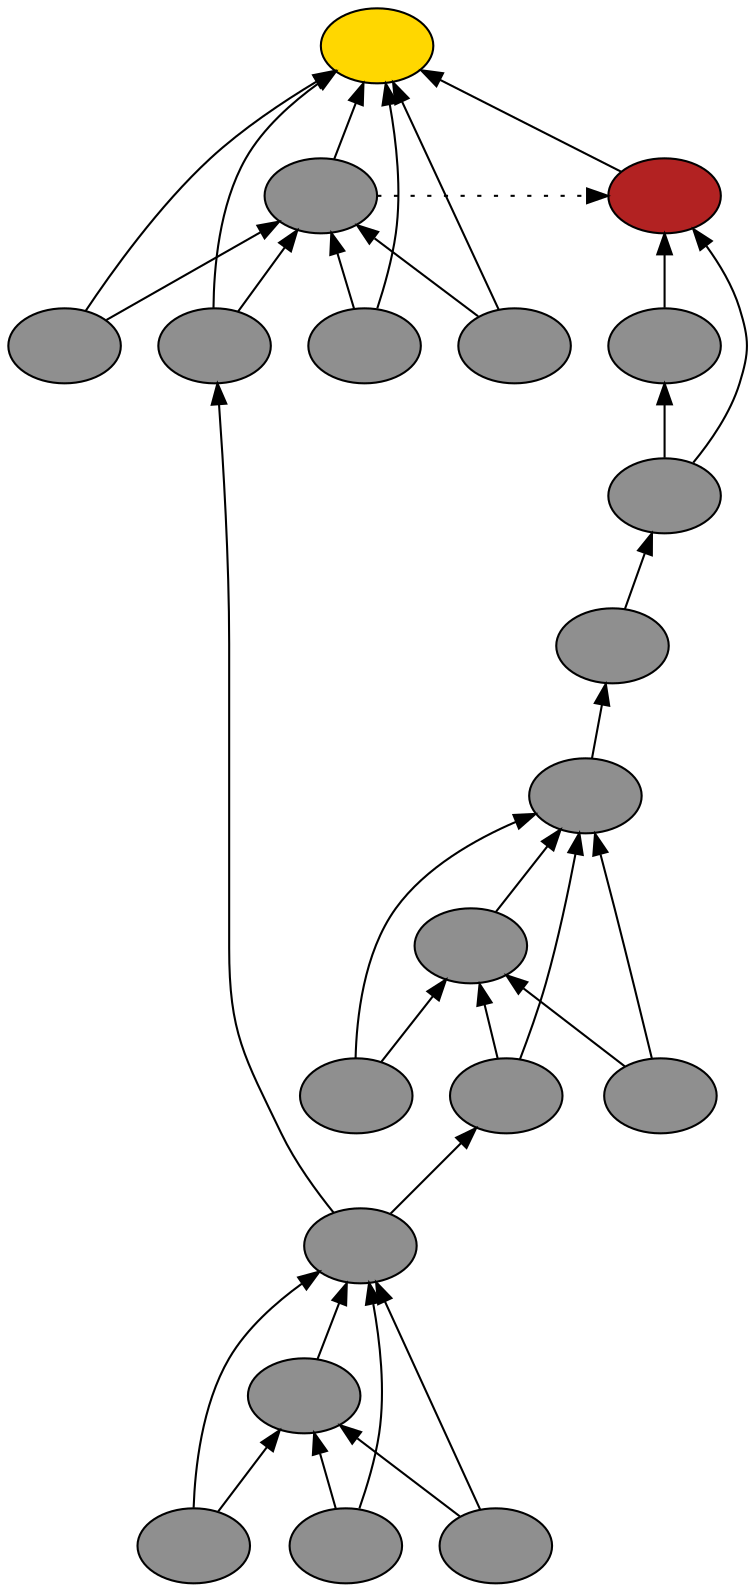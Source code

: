 digraph {
rankdir=BT
fontsize=24
subgraph clster1 {
subgraph clster2 {
"52093376"["fillcolor"="grey56" "fontsize"="24" "label"="" "shape"="ellipse" "style"="filled" ]
"52055632"["fillcolor"="grey56" "fontsize"="24" "label"="" "shape"="ellipse" "style"="filled" ]
"52544224"["fillcolor"="grey56" "fontsize"="24" "label"="" "shape"="ellipse" "style"="filled" ]
"53241904"["fillcolor"="grey56" "fontsize"="24" "label"="" "shape"="ellipse" "style"="filled" ]
"51199488"["fillcolor"="grey56" "fontsize"="24" "label"="" "shape"="ellipse" "style"="filled" ]
}

subgraph clster3 {
"44802352"["fillcolor"="grey56" "fontsize"="24" "label"="" "shape"="ellipse" "style"="filled" ]
"51808576"["fillcolor"="grey56" "fontsize"="24" "label"="" "shape"="ellipse" "style"="filled" ]
"51254864"["fillcolor"="grey56" "fontsize"="24" "label"="" "shape"="ellipse" "style"="filled" ]
"51507648"["fillcolor"="grey56" "fontsize"="24" "label"="" "shape"="ellipse" "style"="filled" ]
"51110384"["fillcolor"="grey56" "fontsize"="24" "label"="" "shape"="ellipse" "style"="filled" ]
}

subgraph clster4 {
"51311168"["fillcolor"="grey56" "fontsize"="24" "label"="" "shape"="ellipse" "style"="filled" ]
}

subgraph clster5 {
"51194512"["fillcolor"="gold" "fontsize"="24" "label"="" "shape"="ellipse" "style"="filled" ]
"53546816"["fillcolor"="grey56" "fontsize"="24" "label"="" "shape"="ellipse" "style"="filled" ]
"51481088"["fillcolor"="grey56" "fontsize"="24" "label"="" "shape"="ellipse" "style"="filled" ]
"53523952"["fillcolor"="grey56" "fontsize"="24" "label"="" "shape"="ellipse" "style"="filled" ]
"53551152"["fillcolor"="grey56" "fontsize"="24" "label"="" "shape"="ellipse" "style"="filled" ]
"53544432"["fillcolor"="grey56" "fontsize"="24" "label"="" "shape"="ellipse" "style"="filled" ]
}

}

subgraph clster6 {
"51810736"["fillcolor"="firebrick" "fontsize"="24" "label"="" "shape"="ellipse" "style"="filled" ]
"51358032"["fillcolor"="grey56" "fontsize"="24" "label"="" "shape"="ellipse" "style"="filled" ]
"51082384"["fillcolor"="grey56" "fontsize"="24" "label"="" "shape"="ellipse" "style"="filled" ]
}

"51254864" -> "44802352"["arrowhead"="normal" "color"="black" "constraint"="true" "style"="solid" ]
"51254864" -> "51808576"["arrowhead"="normal" "color"="black" "constraint"="true" "style"="solid" ]
"51507648" -> "44802352"["arrowhead"="normal" "color"="black" "constraint"="true" "style"="solid" ]
"51507648" -> "51808576"["arrowhead"="normal" "color"="black" "constraint"="true" "style"="solid" ]
"52093376" -> "51507648"["arrowhead"="normal" "color"="black" "constraint"="true" "style"="solid" ]
"51110384" -> "44802352"["arrowhead"="normal" "color"="black" "constraint"="true" "style"="solid" ]
"51110384" -> "51808576"["arrowhead"="normal" "color"="black" "constraint"="true" "style"="solid" ]
"51808576" -> "44802352"["arrowhead"="normal" "color"="black" "constraint"="true" "style"="solid" ]
"51481088" -> "51194512"["arrowhead"="normal" "color"="black" "constraint"="true" "style"="solid" ]
"51481088" -> "53546816"["arrowhead"="normal" "color"="black" "constraint"="true" "style"="solid" ]
"53523952" -> "51194512"["arrowhead"="normal" "color"="black" "constraint"="true" "style"="solid" ]
"53523952" -> "53546816"["arrowhead"="normal" "color"="black" "constraint"="true" "style"="solid" ]
"52093376" -> "53523952"["arrowhead"="normal" "color"="black" "constraint"="true" "style"="solid" ]
"53551152" -> "51194512"["arrowhead"="normal" "color"="black" "constraint"="true" "style"="solid" ]
"53551152" -> "53546816"["arrowhead"="normal" "color"="black" "constraint"="true" "style"="solid" ]
"53544432" -> "51194512"["arrowhead"="normal" "color"="black" "constraint"="true" "style"="solid" ]
"53544432" -> "53546816"["arrowhead"="normal" "color"="black" "constraint"="true" "style"="solid" ]
"53546816" -> "51194512"["arrowhead"="normal" "color"="black" "constraint"="true" "style"="solid" ]
"51810736" -> "51194512"["arrowhead"="normal" "color"="black" "constraint"="true" "style"="solid" ]
"53546816" -> "51810736"["arrowhead"="normal" "color"="black" "constraint"="false" "style"="dotted" ]
"44802352" -> "51311168"["arrowhead"="normal" "color"="black" "constraint"="true" "style"="solid" ]
"51082384" -> "51810736"["arrowhead"="normal" "color"="black" "constraint"="true" "style"="solid" ]
"51082384" -> "51358032"["arrowhead"="normal" "color"="black" "constraint"="true" "style"="solid" ]
"51311168" -> "51082384"["arrowhead"="normal" "color"="black" "constraint"="true" "style"="solid" ]
"51358032" -> "51810736"["arrowhead"="normal" "color"="black" "constraint"="true" "style"="solid" ]
"52544224" -> "52093376"["arrowhead"="normal" "color"="black" "constraint"="true" "style"="solid" ]
"52544224" -> "52055632"["arrowhead"="normal" "color"="black" "constraint"="true" "style"="solid" ]
"53241904" -> "52093376"["arrowhead"="normal" "color"="black" "constraint"="true" "style"="solid" ]
"53241904" -> "52055632"["arrowhead"="normal" "color"="black" "constraint"="true" "style"="solid" ]
"51199488" -> "52093376"["arrowhead"="normal" "color"="black" "constraint"="true" "style"="solid" ]
"51199488" -> "52055632"["arrowhead"="normal" "color"="black" "constraint"="true" "style"="solid" ]
"52055632" -> "52093376"["arrowhead"="normal" "color"="black" "constraint"="true" "style"="solid" ]

}